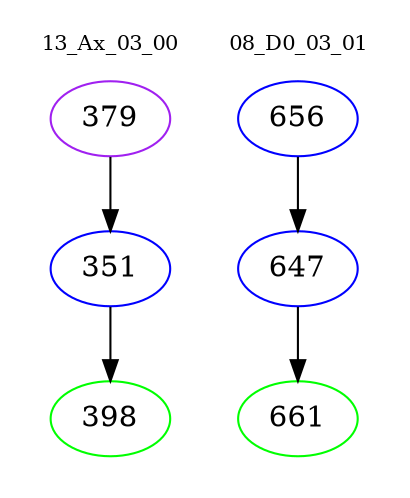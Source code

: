 digraph{
subgraph cluster_0 {
color = white
label = "13_Ax_03_00";
fontsize=10;
T0_379 [label="379", color="purple"]
T0_379 -> T0_351 [color="black"]
T0_351 [label="351", color="blue"]
T0_351 -> T0_398 [color="black"]
T0_398 [label="398", color="green"]
}
subgraph cluster_1 {
color = white
label = "08_D0_03_01";
fontsize=10;
T1_656 [label="656", color="blue"]
T1_656 -> T1_647 [color="black"]
T1_647 [label="647", color="blue"]
T1_647 -> T1_661 [color="black"]
T1_661 [label="661", color="green"]
}
}
